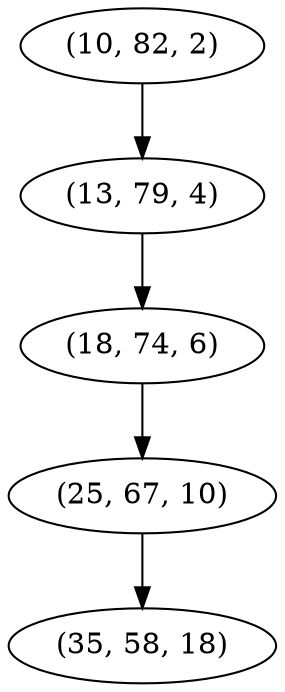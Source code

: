 digraph tree {
    "(10, 82, 2)";
    "(13, 79, 4)";
    "(18, 74, 6)";
    "(25, 67, 10)";
    "(35, 58, 18)";
    "(10, 82, 2)" -> "(13, 79, 4)";
    "(13, 79, 4)" -> "(18, 74, 6)";
    "(18, 74, 6)" -> "(25, 67, 10)";
    "(25, 67, 10)" -> "(35, 58, 18)";
}
